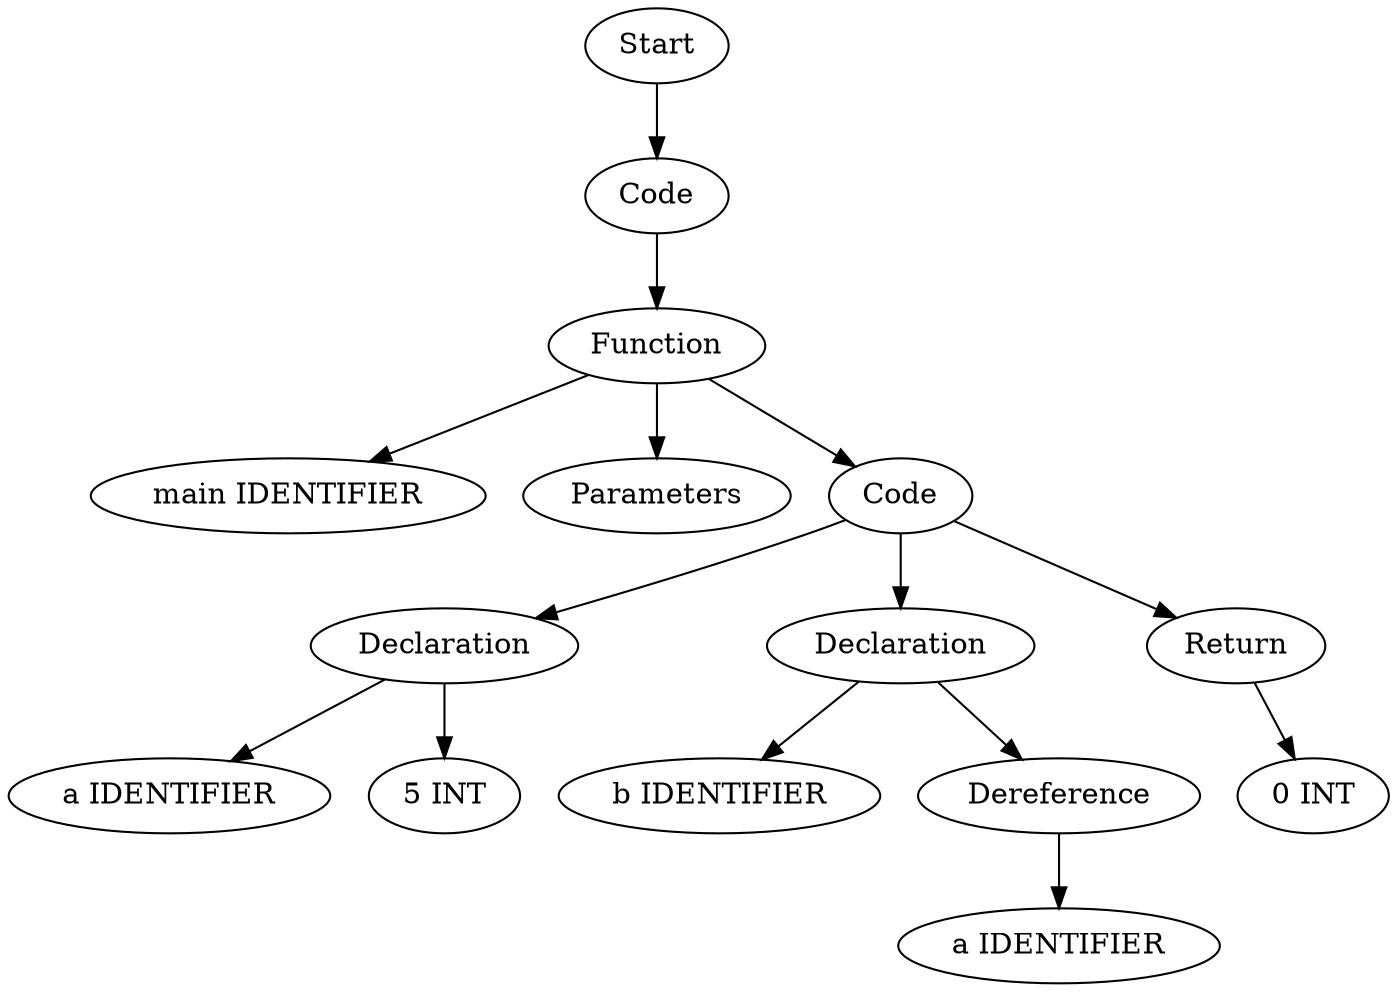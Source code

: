digraph AST {
  "130609857020448" [label="Start"];
  "130609857020448" -> "130609857025056";
  "130609857025056" [label="Code"];
  "130609857025056" -> "130609857027552";
  "130609857027552" [label="Function"];
  "130609857027552" -> "130609857026736";
  "130609857027552" -> "130609857020400";
  "130609857027552" -> "130609857026880";
  "130609857026736" [label="main IDENTIFIER"];
  "130609857020400" [label="Parameters"];
  "130609857026880" [label="Code"];
  "130609857026880" -> "130609857026976";
  "130609857026880" -> "130609857028992";
  "130609857026880" -> "130609857029136";
  "130609857026976" [label="Declaration"];
  "130609857026976" -> "130609857021024";
  "130609857026976" -> "130609857022992";
  "130609857021024" [label="a IDENTIFIER"];
  "130609857022992" [label="5 INT"];
  "130609857028992" [label="Declaration"];
  "130609857028992" -> "130609857020640";
  "130609857028992" -> "130609857030672";
  "130609857020640" [label="b IDENTIFIER"];
  "130609857030672" [label="Dereference"];
  "130609857030672" -> "130609857024192";
  "130609857024192" [label="a IDENTIFIER"];
  "130609857029136" [label="Return"];
  "130609857029136" -> "130609857030288";
  "130609857030288" [label="0 INT"];
}
